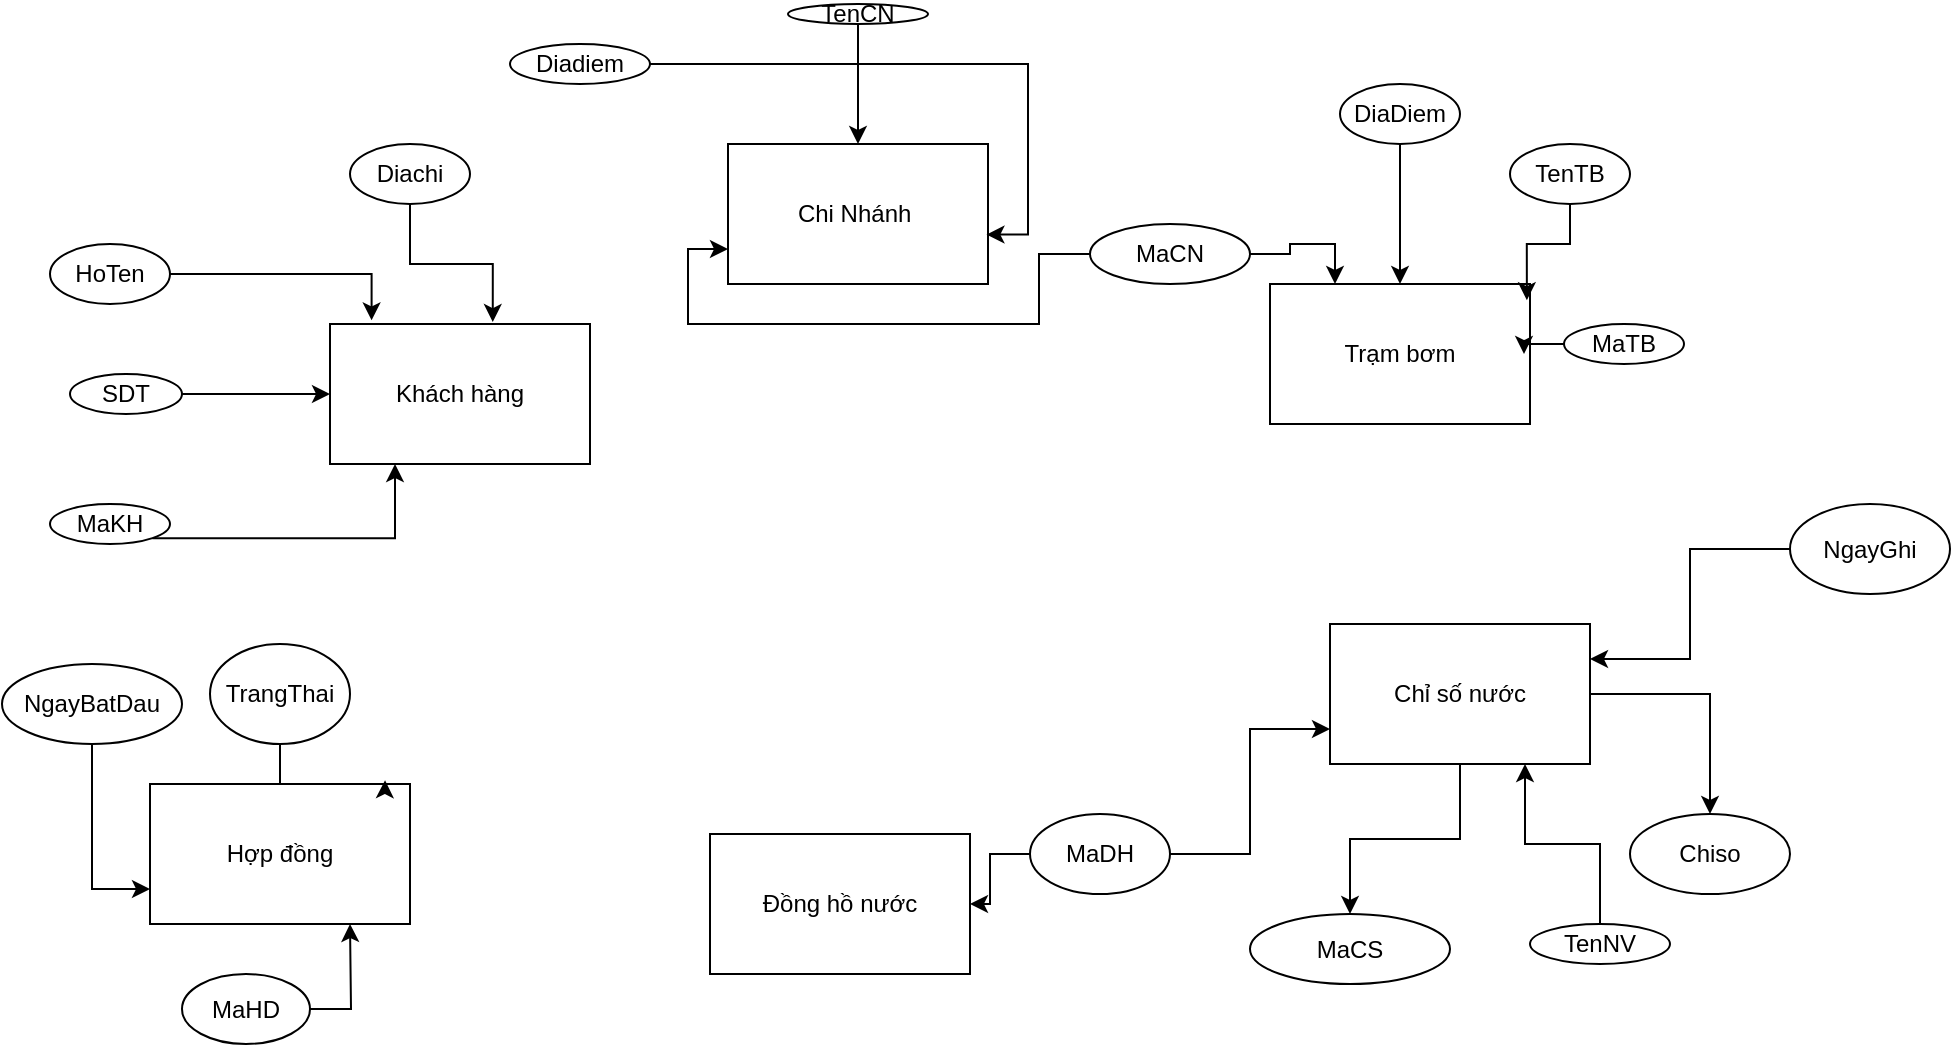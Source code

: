 <mxfile version="26.1.3">
  <diagram name="Trang-1" id="sQtLaRZ-hlFf7uDBGq4C">
    <mxGraphModel dx="1932" dy="586" grid="1" gridSize="10" guides="1" tooltips="1" connect="1" arrows="1" fold="1" page="1" pageScale="1" pageWidth="827" pageHeight="1169" math="0" shadow="0">
      <root>
        <mxCell id="0" />
        <mxCell id="1" parent="0" />
        <mxCell id="td6Gd3uya_Stm7AISQP8-2" value="Chi Nhánh&amp;nbsp;" style="rounded=0;whiteSpace=wrap;html=1;" vertex="1" parent="1">
          <mxGeometry x="349" y="170" width="130" height="70" as="geometry" />
        </mxCell>
        <mxCell id="td6Gd3uya_Stm7AISQP8-3" value="Trạm bơm" style="rounded=0;whiteSpace=wrap;html=1;" vertex="1" parent="1">
          <mxGeometry x="620" y="240" width="130" height="70" as="geometry" />
        </mxCell>
        <mxCell id="td6Gd3uya_Stm7AISQP8-4" value="Khách hàng" style="rounded=0;whiteSpace=wrap;html=1;" vertex="1" parent="1">
          <mxGeometry x="150" y="260" width="130" height="70" as="geometry" />
        </mxCell>
        <mxCell id="td6Gd3uya_Stm7AISQP8-5" value="Đồng hồ nước" style="rounded=0;whiteSpace=wrap;html=1;" vertex="1" parent="1">
          <mxGeometry x="340" y="515" width="130" height="70" as="geometry" />
        </mxCell>
        <mxCell id="td6Gd3uya_Stm7AISQP8-6" value="Hợp đồng" style="rounded=0;whiteSpace=wrap;html=1;" vertex="1" parent="1">
          <mxGeometry x="60" y="490" width="130" height="70" as="geometry" />
        </mxCell>
        <mxCell id="td6Gd3uya_Stm7AISQP8-49" value="" style="edgeStyle=orthogonalEdgeStyle;rounded=0;orthogonalLoop=1;jettySize=auto;html=1;" edge="1" parent="1" source="td6Gd3uya_Stm7AISQP8-7" target="td6Gd3uya_Stm7AISQP8-48">
          <mxGeometry relative="1" as="geometry" />
        </mxCell>
        <mxCell id="td6Gd3uya_Stm7AISQP8-52" style="edgeStyle=orthogonalEdgeStyle;rounded=0;orthogonalLoop=1;jettySize=auto;html=1;" edge="1" parent="1" source="td6Gd3uya_Stm7AISQP8-7" target="td6Gd3uya_Stm7AISQP8-53">
          <mxGeometry relative="1" as="geometry">
            <mxPoint x="800" y="520" as="targetPoint" />
          </mxGeometry>
        </mxCell>
        <mxCell id="td6Gd3uya_Stm7AISQP8-7" value="Chỉ số nước" style="rounded=0;whiteSpace=wrap;html=1;" vertex="1" parent="1">
          <mxGeometry x="650" y="410" width="130" height="70" as="geometry" />
        </mxCell>
        <mxCell id="td6Gd3uya_Stm7AISQP8-13" style="edgeStyle=orthogonalEdgeStyle;rounded=0;orthogonalLoop=1;jettySize=auto;html=1;entryX=0;entryY=0.75;entryDx=0;entryDy=0;" edge="1" parent="1" source="td6Gd3uya_Stm7AISQP8-10" target="td6Gd3uya_Stm7AISQP8-2">
          <mxGeometry relative="1" as="geometry" />
        </mxCell>
        <mxCell id="td6Gd3uya_Stm7AISQP8-58" style="edgeStyle=orthogonalEdgeStyle;rounded=0;orthogonalLoop=1;jettySize=auto;html=1;entryX=0.25;entryY=0;entryDx=0;entryDy=0;" edge="1" parent="1" source="td6Gd3uya_Stm7AISQP8-10" target="td6Gd3uya_Stm7AISQP8-3">
          <mxGeometry relative="1" as="geometry" />
        </mxCell>
        <mxCell id="td6Gd3uya_Stm7AISQP8-10" value="MaCN" style="ellipse;whiteSpace=wrap;html=1;" vertex="1" parent="1">
          <mxGeometry x="530" y="210" width="80" height="30" as="geometry" />
        </mxCell>
        <mxCell id="td6Gd3uya_Stm7AISQP8-14" style="edgeStyle=orthogonalEdgeStyle;rounded=0;orthogonalLoop=1;jettySize=auto;html=1;entryX=0.5;entryY=0;entryDx=0;entryDy=0;" edge="1" parent="1" source="td6Gd3uya_Stm7AISQP8-11" target="td6Gd3uya_Stm7AISQP8-2">
          <mxGeometry relative="1" as="geometry" />
        </mxCell>
        <mxCell id="td6Gd3uya_Stm7AISQP8-11" value="TenCN" style="ellipse;whiteSpace=wrap;html=1;" vertex="1" parent="1">
          <mxGeometry x="379" y="100" width="70" height="10" as="geometry" />
        </mxCell>
        <mxCell id="td6Gd3uya_Stm7AISQP8-12" value="Diadiem" style="ellipse;whiteSpace=wrap;html=1;" vertex="1" parent="1">
          <mxGeometry x="240" y="120" width="70" height="20" as="geometry" />
        </mxCell>
        <mxCell id="td6Gd3uya_Stm7AISQP8-15" style="edgeStyle=orthogonalEdgeStyle;rounded=0;orthogonalLoop=1;jettySize=auto;html=1;entryX=0.994;entryY=0.647;entryDx=0;entryDy=0;entryPerimeter=0;" edge="1" parent="1" source="td6Gd3uya_Stm7AISQP8-12" target="td6Gd3uya_Stm7AISQP8-2">
          <mxGeometry relative="1" as="geometry" />
        </mxCell>
        <mxCell id="td6Gd3uya_Stm7AISQP8-28" style="edgeStyle=orthogonalEdgeStyle;rounded=0;orthogonalLoop=1;jettySize=auto;html=1;" edge="1" parent="1" source="td6Gd3uya_Stm7AISQP8-16" target="td6Gd3uya_Stm7AISQP8-3">
          <mxGeometry relative="1" as="geometry" />
        </mxCell>
        <mxCell id="td6Gd3uya_Stm7AISQP8-16" value="MaTB" style="ellipse;whiteSpace=wrap;html=1;" vertex="1" parent="1">
          <mxGeometry x="767" y="260" width="60" height="20" as="geometry" />
        </mxCell>
        <mxCell id="td6Gd3uya_Stm7AISQP8-17" value="TenTB" style="ellipse;whiteSpace=wrap;html=1;" vertex="1" parent="1">
          <mxGeometry x="740" y="170" width="60" height="30" as="geometry" />
        </mxCell>
        <mxCell id="td6Gd3uya_Stm7AISQP8-26" style="edgeStyle=orthogonalEdgeStyle;rounded=0;orthogonalLoop=1;jettySize=auto;html=1;entryX=0.5;entryY=0;entryDx=0;entryDy=0;" edge="1" parent="1" source="td6Gd3uya_Stm7AISQP8-18" target="td6Gd3uya_Stm7AISQP8-3">
          <mxGeometry relative="1" as="geometry" />
        </mxCell>
        <mxCell id="td6Gd3uya_Stm7AISQP8-18" value="DiaDiem" style="ellipse;whiteSpace=wrap;html=1;" vertex="1" parent="1">
          <mxGeometry x="655" y="140" width="60" height="30" as="geometry" />
        </mxCell>
        <mxCell id="td6Gd3uya_Stm7AISQP8-24" value="HoTen" style="ellipse;whiteSpace=wrap;html=1;" vertex="1" parent="1">
          <mxGeometry x="10" y="220" width="60" height="30" as="geometry" />
        </mxCell>
        <mxCell id="td6Gd3uya_Stm7AISQP8-31" style="edgeStyle=orthogonalEdgeStyle;rounded=0;orthogonalLoop=1;jettySize=auto;html=1;exitX=1;exitY=1;exitDx=0;exitDy=0;entryX=0.25;entryY=1;entryDx=0;entryDy=0;" edge="1" parent="1" source="td6Gd3uya_Stm7AISQP8-25" target="td6Gd3uya_Stm7AISQP8-4">
          <mxGeometry relative="1" as="geometry" />
        </mxCell>
        <mxCell id="td6Gd3uya_Stm7AISQP8-25" value="MaKH" style="ellipse;whiteSpace=wrap;html=1;" vertex="1" parent="1">
          <mxGeometry x="10" y="350" width="60" height="20" as="geometry" />
        </mxCell>
        <mxCell id="td6Gd3uya_Stm7AISQP8-27" style="edgeStyle=orthogonalEdgeStyle;rounded=0;orthogonalLoop=1;jettySize=auto;html=1;entryX=0.988;entryY=0.116;entryDx=0;entryDy=0;entryPerimeter=0;" edge="1" parent="1" source="td6Gd3uya_Stm7AISQP8-17" target="td6Gd3uya_Stm7AISQP8-3">
          <mxGeometry relative="1" as="geometry" />
        </mxCell>
        <mxCell id="td6Gd3uya_Stm7AISQP8-32" style="edgeStyle=orthogonalEdgeStyle;rounded=0;orthogonalLoop=1;jettySize=auto;html=1;entryX=0.16;entryY=-0.026;entryDx=0;entryDy=0;entryPerimeter=0;" edge="1" parent="1" source="td6Gd3uya_Stm7AISQP8-24" target="td6Gd3uya_Stm7AISQP8-4">
          <mxGeometry relative="1" as="geometry" />
        </mxCell>
        <mxCell id="td6Gd3uya_Stm7AISQP8-33" value="Diachi" style="ellipse;whiteSpace=wrap;html=1;" vertex="1" parent="1">
          <mxGeometry x="160" y="170" width="60" height="30" as="geometry" />
        </mxCell>
        <mxCell id="td6Gd3uya_Stm7AISQP8-34" style="edgeStyle=orthogonalEdgeStyle;rounded=0;orthogonalLoop=1;jettySize=auto;html=1;entryX=0.626;entryY=-0.014;entryDx=0;entryDy=0;entryPerimeter=0;" edge="1" parent="1" source="td6Gd3uya_Stm7AISQP8-33" target="td6Gd3uya_Stm7AISQP8-4">
          <mxGeometry relative="1" as="geometry" />
        </mxCell>
        <mxCell id="td6Gd3uya_Stm7AISQP8-38" style="edgeStyle=orthogonalEdgeStyle;rounded=0;orthogonalLoop=1;jettySize=auto;html=1;entryX=0;entryY=0.5;entryDx=0;entryDy=0;" edge="1" parent="1" source="td6Gd3uya_Stm7AISQP8-35" target="td6Gd3uya_Stm7AISQP8-4">
          <mxGeometry relative="1" as="geometry" />
        </mxCell>
        <mxCell id="td6Gd3uya_Stm7AISQP8-35" value="SDT" style="ellipse;whiteSpace=wrap;html=1;" vertex="1" parent="1">
          <mxGeometry x="20" y="285" width="56" height="20" as="geometry" />
        </mxCell>
        <mxCell id="td6Gd3uya_Stm7AISQP8-37" style="edgeStyle=orthogonalEdgeStyle;rounded=0;orthogonalLoop=1;jettySize=auto;html=1;exitX=0.5;exitY=1;exitDx=0;exitDy=0;" edge="1" parent="1" source="td6Gd3uya_Stm7AISQP8-35" target="td6Gd3uya_Stm7AISQP8-35">
          <mxGeometry relative="1" as="geometry" />
        </mxCell>
        <mxCell id="td6Gd3uya_Stm7AISQP8-40" value="" style="edgeStyle=orthogonalEdgeStyle;rounded=0;orthogonalLoop=1;jettySize=auto;html=1;" edge="1" parent="1" source="td6Gd3uya_Stm7AISQP8-39" target="td6Gd3uya_Stm7AISQP8-5">
          <mxGeometry relative="1" as="geometry" />
        </mxCell>
        <mxCell id="td6Gd3uya_Stm7AISQP8-57" style="edgeStyle=orthogonalEdgeStyle;rounded=0;orthogonalLoop=1;jettySize=auto;html=1;entryX=0;entryY=0.75;entryDx=0;entryDy=0;" edge="1" parent="1" source="td6Gd3uya_Stm7AISQP8-39" target="td6Gd3uya_Stm7AISQP8-7">
          <mxGeometry relative="1" as="geometry" />
        </mxCell>
        <mxCell id="td6Gd3uya_Stm7AISQP8-39" value="MaDH" style="ellipse;whiteSpace=wrap;html=1;" vertex="1" parent="1">
          <mxGeometry x="500" y="505" width="70" height="40" as="geometry" />
        </mxCell>
        <mxCell id="td6Gd3uya_Stm7AISQP8-44" style="edgeStyle=orthogonalEdgeStyle;rounded=0;orthogonalLoop=1;jettySize=auto;html=1;" edge="1" parent="1" source="td6Gd3uya_Stm7AISQP8-41">
          <mxGeometry relative="1" as="geometry">
            <mxPoint x="160" y="560" as="targetPoint" />
          </mxGeometry>
        </mxCell>
        <mxCell id="td6Gd3uya_Stm7AISQP8-41" value="MaHD" style="ellipse;whiteSpace=wrap;html=1;" vertex="1" parent="1">
          <mxGeometry x="76" y="585" width="64" height="35" as="geometry" />
        </mxCell>
        <mxCell id="td6Gd3uya_Stm7AISQP8-45" style="edgeStyle=orthogonalEdgeStyle;rounded=0;orthogonalLoop=1;jettySize=auto;html=1;entryX=0;entryY=0.75;entryDx=0;entryDy=0;" edge="1" parent="1" source="td6Gd3uya_Stm7AISQP8-43" target="td6Gd3uya_Stm7AISQP8-6">
          <mxGeometry relative="1" as="geometry" />
        </mxCell>
        <mxCell id="td6Gd3uya_Stm7AISQP8-43" value="NgayBatDau" style="ellipse;whiteSpace=wrap;html=1;" vertex="1" parent="1">
          <mxGeometry x="-14" y="430" width="90" height="40" as="geometry" />
        </mxCell>
        <mxCell id="td6Gd3uya_Stm7AISQP8-46" value="TrangThai" style="ellipse;whiteSpace=wrap;html=1;" vertex="1" parent="1">
          <mxGeometry x="90" y="420" width="70" height="50" as="geometry" />
        </mxCell>
        <mxCell id="td6Gd3uya_Stm7AISQP8-47" style="edgeStyle=orthogonalEdgeStyle;rounded=0;orthogonalLoop=1;jettySize=auto;html=1;entryX=0.904;entryY=-0.027;entryDx=0;entryDy=0;entryPerimeter=0;" edge="1" parent="1" source="td6Gd3uya_Stm7AISQP8-46" target="td6Gd3uya_Stm7AISQP8-6">
          <mxGeometry relative="1" as="geometry" />
        </mxCell>
        <mxCell id="td6Gd3uya_Stm7AISQP8-48" value="MaCS" style="ellipse;whiteSpace=wrap;html=1;rounded=0;" vertex="1" parent="1">
          <mxGeometry x="610" y="555" width="100" height="35" as="geometry" />
        </mxCell>
        <mxCell id="td6Gd3uya_Stm7AISQP8-54" style="edgeStyle=orthogonalEdgeStyle;rounded=0;orthogonalLoop=1;jettySize=auto;html=1;entryX=1;entryY=0.25;entryDx=0;entryDy=0;" edge="1" parent="1" source="td6Gd3uya_Stm7AISQP8-50" target="td6Gd3uya_Stm7AISQP8-7">
          <mxGeometry relative="1" as="geometry" />
        </mxCell>
        <mxCell id="td6Gd3uya_Stm7AISQP8-50" value="NgayGhi" style="ellipse;whiteSpace=wrap;html=1;rounded=0;" vertex="1" parent="1">
          <mxGeometry x="880" y="350" width="80" height="45" as="geometry" />
        </mxCell>
        <mxCell id="td6Gd3uya_Stm7AISQP8-53" value="Chiso" style="ellipse;whiteSpace=wrap;html=1;" vertex="1" parent="1">
          <mxGeometry x="800" y="505" width="80" height="40" as="geometry" />
        </mxCell>
        <mxCell id="td6Gd3uya_Stm7AISQP8-56" style="edgeStyle=orthogonalEdgeStyle;rounded=0;orthogonalLoop=1;jettySize=auto;html=1;entryX=0.75;entryY=1;entryDx=0;entryDy=0;" edge="1" parent="1" source="td6Gd3uya_Stm7AISQP8-55" target="td6Gd3uya_Stm7AISQP8-7">
          <mxGeometry relative="1" as="geometry" />
        </mxCell>
        <mxCell id="td6Gd3uya_Stm7AISQP8-55" value="TenNV" style="ellipse;whiteSpace=wrap;html=1;" vertex="1" parent="1">
          <mxGeometry x="750" y="560" width="70" height="20" as="geometry" />
        </mxCell>
      </root>
    </mxGraphModel>
  </diagram>
</mxfile>
